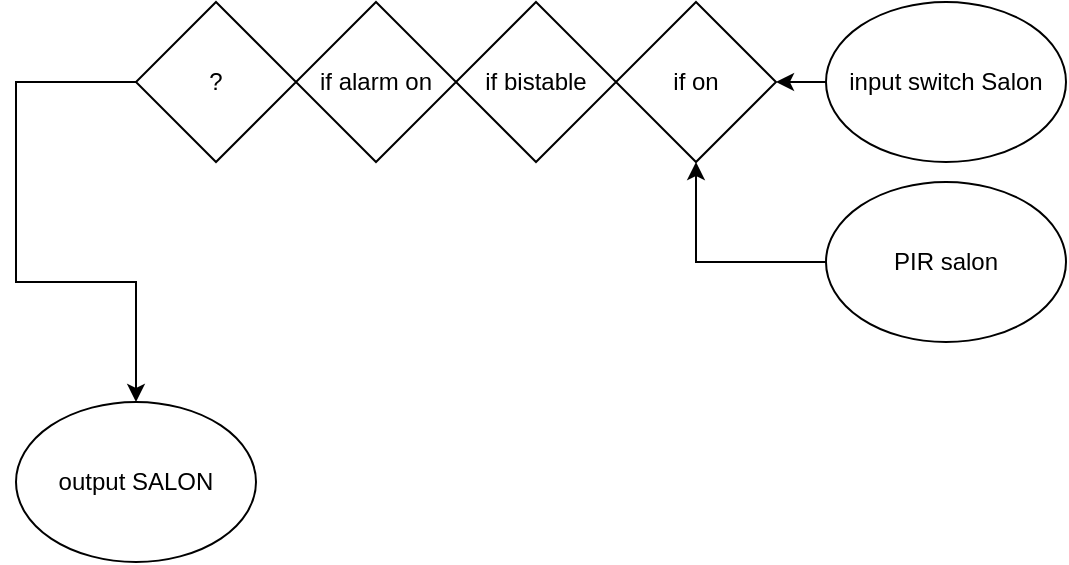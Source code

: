 <mxfile>
    <diagram id="KA5sXVL2O0yp8if_8HmU" name="Page-1">
        <mxGraphModel dx="751" dy="590" grid="1" gridSize="10" guides="1" tooltips="1" connect="1" arrows="1" fold="1" page="1" pageScale="1" pageWidth="850" pageHeight="1100" math="0" shadow="0">
            <root>
                <mxCell id="0"/>
                <mxCell id="1" parent="0"/>
                <mxCell id="7" value="output SALON" style="ellipse;whiteSpace=wrap;html=1;" vertex="1" parent="1">
                    <mxGeometry x="20" y="280" width="120" height="80" as="geometry"/>
                </mxCell>
                <mxCell id="19" style="edgeStyle=orthogonalEdgeStyle;rounded=0;orthogonalLoop=1;jettySize=auto;html=1;entryX=1;entryY=0.5;entryDx=0;entryDy=0;" edge="1" parent="1" source="8" target="12">
                    <mxGeometry relative="1" as="geometry"/>
                </mxCell>
                <mxCell id="8" value="input switch Salon" style="ellipse;whiteSpace=wrap;html=1;" vertex="1" parent="1">
                    <mxGeometry x="425" y="80" width="120" height="80" as="geometry"/>
                </mxCell>
                <mxCell id="18" style="edgeStyle=orthogonalEdgeStyle;rounded=0;orthogonalLoop=1;jettySize=auto;html=1;" edge="1" parent="1" source="9" target="12">
                    <mxGeometry relative="1" as="geometry"/>
                </mxCell>
                <mxCell id="9" value="PIR salon&lt;br&gt;" style="ellipse;whiteSpace=wrap;html=1;" vertex="1" parent="1">
                    <mxGeometry x="425" y="170" width="120" height="80" as="geometry"/>
                </mxCell>
                <mxCell id="12" value="if on" style="rhombus;whiteSpace=wrap;html=1;" vertex="1" parent="1">
                    <mxGeometry x="320" y="80" width="80" height="80" as="geometry"/>
                </mxCell>
                <mxCell id="14" value="if bistable&lt;span style=&quot;color: rgba(0 , 0 , 0 , 0) ; font-family: monospace ; font-size: 0px&quot;&gt;%3CmxGraphModel%3E%3Croot%3E%3CmxCell%20id%3D%220%22%2F%3E%3CmxCell%20id%3D%221%22%20parent%3D%220%22%2F%3E%3CmxCell%20id%3D%222%22%20value%3D%22if%20on%22%20style%3D%22rhombus%3BwhiteSpace%3Dwrap%3Bhtml%3D1%3B%22%20vertex%3D%221%22%20parent%3D%221%22%3E%3CmxGeometry%20x%3D%22230%22%20y%3D%2280%22%20width%3D%2280%22%20height%3D%2280%22%20as%3D%22geometry%22%2F%3E%3C%2FmxCell%3E%3C%2Froot%3E%3C%2FmxGraphModel%3E&lt;/span&gt;" style="rhombus;whiteSpace=wrap;html=1;" vertex="1" parent="1">
                    <mxGeometry x="240" y="80" width="80" height="80" as="geometry"/>
                </mxCell>
                <mxCell id="16" value="if alarm on" style="rhombus;whiteSpace=wrap;html=1;" vertex="1" parent="1">
                    <mxGeometry x="160" y="80" width="80" height="80" as="geometry"/>
                </mxCell>
                <mxCell id="21" style="edgeStyle=orthogonalEdgeStyle;rounded=0;orthogonalLoop=1;jettySize=auto;html=1;" edge="1" parent="1" source="17" target="7">
                    <mxGeometry relative="1" as="geometry">
                        <Array as="points">
                            <mxPoint x="20" y="120"/>
                            <mxPoint x="20" y="220"/>
                            <mxPoint x="80" y="220"/>
                        </Array>
                    </mxGeometry>
                </mxCell>
                <mxCell id="17" value="?" style="rhombus;whiteSpace=wrap;html=1;" vertex="1" parent="1">
                    <mxGeometry x="80" y="80" width="80" height="80" as="geometry"/>
                </mxCell>
            </root>
        </mxGraphModel>
    </diagram>
</mxfile>